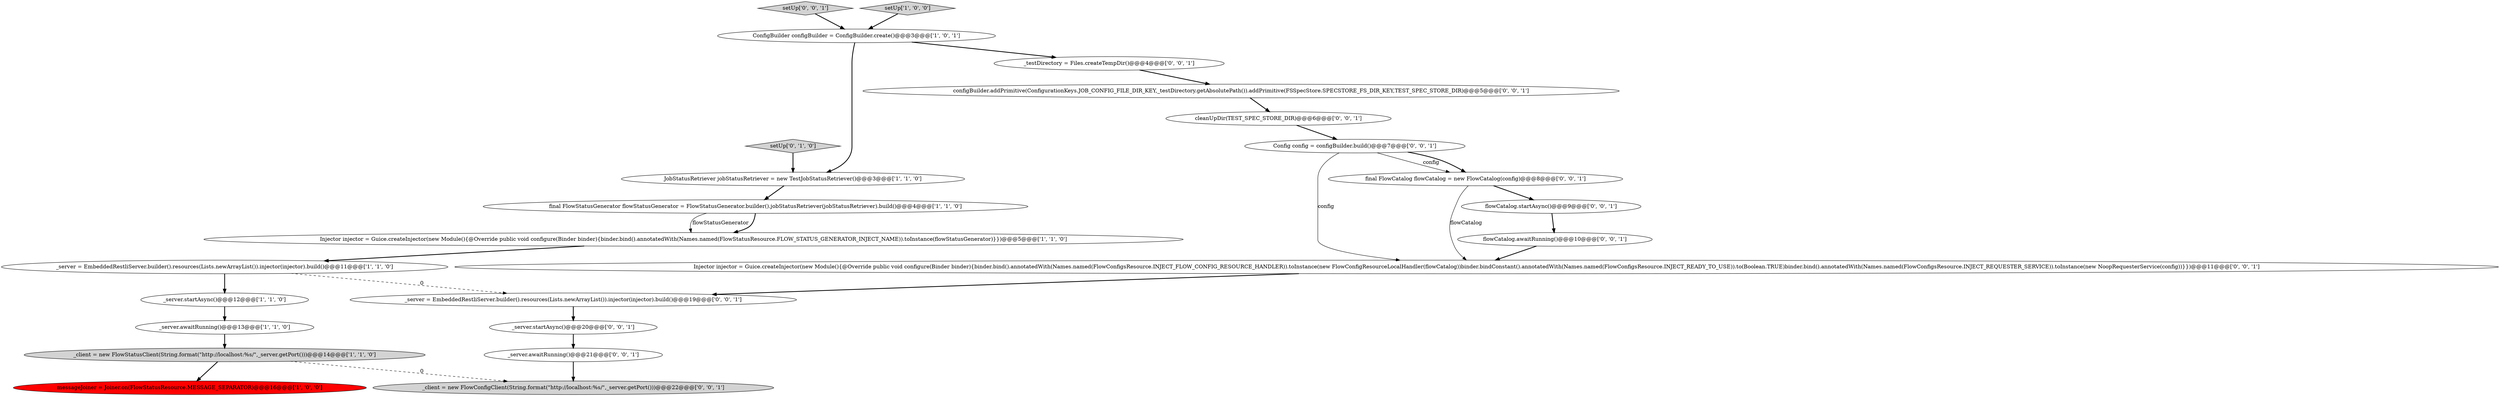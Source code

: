digraph {
23 [style = filled, label = "_client = new FlowConfigClient(String.format(\"http://localhost:%s/\",_server.getPort()))@@@22@@@['0', '0', '1']", fillcolor = lightgray, shape = ellipse image = "AAA0AAABBB3BBB"];
15 [style = filled, label = "final FlowCatalog flowCatalog = new FlowCatalog(config)@@@8@@@['0', '0', '1']", fillcolor = white, shape = ellipse image = "AAA0AAABBB3BBB"];
8 [style = filled, label = "JobStatusRetriever jobStatusRetriever = new TestJobStatusRetriever()@@@3@@@['1', '1', '0']", fillcolor = white, shape = ellipse image = "AAA0AAABBB1BBB"];
6 [style = filled, label = "_server.awaitRunning()@@@13@@@['1', '1', '0']", fillcolor = white, shape = ellipse image = "AAA0AAABBB1BBB"];
2 [style = filled, label = "messageJoiner = Joiner.on(FlowStatusResource.MESSAGE_SEPARATOR)@@@16@@@['1', '0', '0']", fillcolor = red, shape = ellipse image = "AAA1AAABBB1BBB"];
14 [style = filled, label = "cleanUpDir(TEST_SPEC_STORE_DIR)@@@6@@@['0', '0', '1']", fillcolor = white, shape = ellipse image = "AAA0AAABBB3BBB"];
7 [style = filled, label = "_client = new FlowStatusClient(String.format(\"http://localhost:%s/\",_server.getPort()))@@@14@@@['1', '1', '0']", fillcolor = lightgray, shape = ellipse image = "AAA0AAABBB1BBB"];
11 [style = filled, label = "_testDirectory = Files.createTempDir()@@@4@@@['0', '0', '1']", fillcolor = white, shape = ellipse image = "AAA0AAABBB3BBB"];
5 [style = filled, label = "_server.startAsync()@@@12@@@['1', '1', '0']", fillcolor = white, shape = ellipse image = "AAA0AAABBB1BBB"];
4 [style = filled, label = "ConfigBuilder configBuilder = ConfigBuilder.create()@@@3@@@['1', '0', '1']", fillcolor = white, shape = ellipse image = "AAA0AAABBB1BBB"];
20 [style = filled, label = "setUp['0', '0', '1']", fillcolor = lightgray, shape = diamond image = "AAA0AAABBB3BBB"];
18 [style = filled, label = "_server.startAsync()@@@20@@@['0', '0', '1']", fillcolor = white, shape = ellipse image = "AAA0AAABBB3BBB"];
10 [style = filled, label = "setUp['0', '1', '0']", fillcolor = lightgray, shape = diamond image = "AAA0AAABBB2BBB"];
19 [style = filled, label = "_server.awaitRunning()@@@21@@@['0', '0', '1']", fillcolor = white, shape = ellipse image = "AAA0AAABBB3BBB"];
9 [style = filled, label = "_server = EmbeddedRestliServer.builder().resources(Lists.newArrayList()).injector(injector).build()@@@11@@@['1', '1', '0']", fillcolor = white, shape = ellipse image = "AAA0AAABBB1BBB"];
17 [style = filled, label = "Injector injector = Guice.createInjector(new Module(){@Override public void configure(Binder binder){binder.bind().annotatedWith(Names.named(FlowConfigsResource.INJECT_FLOW_CONFIG_RESOURCE_HANDLER)).toInstance(new FlowConfigResourceLocalHandler(flowCatalog))binder.bindConstant().annotatedWith(Names.named(FlowConfigsResource.INJECT_READY_TO_USE)).to(Boolean.TRUE)binder.bind().annotatedWith(Names.named(FlowConfigsResource.INJECT_REQUESTER_SERVICE)).toInstance(new NoopRequesterService(config))}})@@@11@@@['0', '0', '1']", fillcolor = white, shape = ellipse image = "AAA0AAABBB3BBB"];
3 [style = filled, label = "setUp['1', '0', '0']", fillcolor = lightgray, shape = diamond image = "AAA0AAABBB1BBB"];
12 [style = filled, label = "Config config = configBuilder.build()@@@7@@@['0', '0', '1']", fillcolor = white, shape = ellipse image = "AAA0AAABBB3BBB"];
21 [style = filled, label = "configBuilder.addPrimitive(ConfigurationKeys.JOB_CONFIG_FILE_DIR_KEY,_testDirectory.getAbsolutePath()).addPrimitive(FSSpecStore.SPECSTORE_FS_DIR_KEY,TEST_SPEC_STORE_DIR)@@@5@@@['0', '0', '1']", fillcolor = white, shape = ellipse image = "AAA0AAABBB3BBB"];
13 [style = filled, label = "_server = EmbeddedRestliServer.builder().resources(Lists.newArrayList()).injector(injector).build()@@@19@@@['0', '0', '1']", fillcolor = white, shape = ellipse image = "AAA0AAABBB3BBB"];
16 [style = filled, label = "flowCatalog.awaitRunning()@@@10@@@['0', '0', '1']", fillcolor = white, shape = ellipse image = "AAA0AAABBB3BBB"];
22 [style = filled, label = "flowCatalog.startAsync()@@@9@@@['0', '0', '1']", fillcolor = white, shape = ellipse image = "AAA0AAABBB3BBB"];
0 [style = filled, label = "Injector injector = Guice.createInjector(new Module(){@Override public void configure(Binder binder){binder.bind().annotatedWith(Names.named(FlowStatusResource.FLOW_STATUS_GENERATOR_INJECT_NAME)).toInstance(flowStatusGenerator)}})@@@5@@@['1', '1', '0']", fillcolor = white, shape = ellipse image = "AAA0AAABBB1BBB"];
1 [style = filled, label = "final FlowStatusGenerator flowStatusGenerator = FlowStatusGenerator.builder().jobStatusRetriever(jobStatusRetriever).build()@@@4@@@['1', '1', '0']", fillcolor = white, shape = ellipse image = "AAA0AAABBB1BBB"];
0->9 [style = bold, label=""];
7->23 [style = dashed, label="0"];
15->17 [style = solid, label="flowCatalog"];
22->16 [style = bold, label=""];
12->15 [style = solid, label="config"];
11->21 [style = bold, label=""];
12->15 [style = bold, label=""];
18->19 [style = bold, label=""];
1->0 [style = bold, label=""];
16->17 [style = bold, label=""];
3->4 [style = bold, label=""];
15->22 [style = bold, label=""];
20->4 [style = bold, label=""];
12->17 [style = solid, label="config"];
8->1 [style = bold, label=""];
1->0 [style = solid, label="flowStatusGenerator"];
5->6 [style = bold, label=""];
10->8 [style = bold, label=""];
7->2 [style = bold, label=""];
19->23 [style = bold, label=""];
14->12 [style = bold, label=""];
9->13 [style = dashed, label="0"];
9->5 [style = bold, label=""];
4->8 [style = bold, label=""];
17->13 [style = bold, label=""];
6->7 [style = bold, label=""];
4->11 [style = bold, label=""];
13->18 [style = bold, label=""];
21->14 [style = bold, label=""];
}
